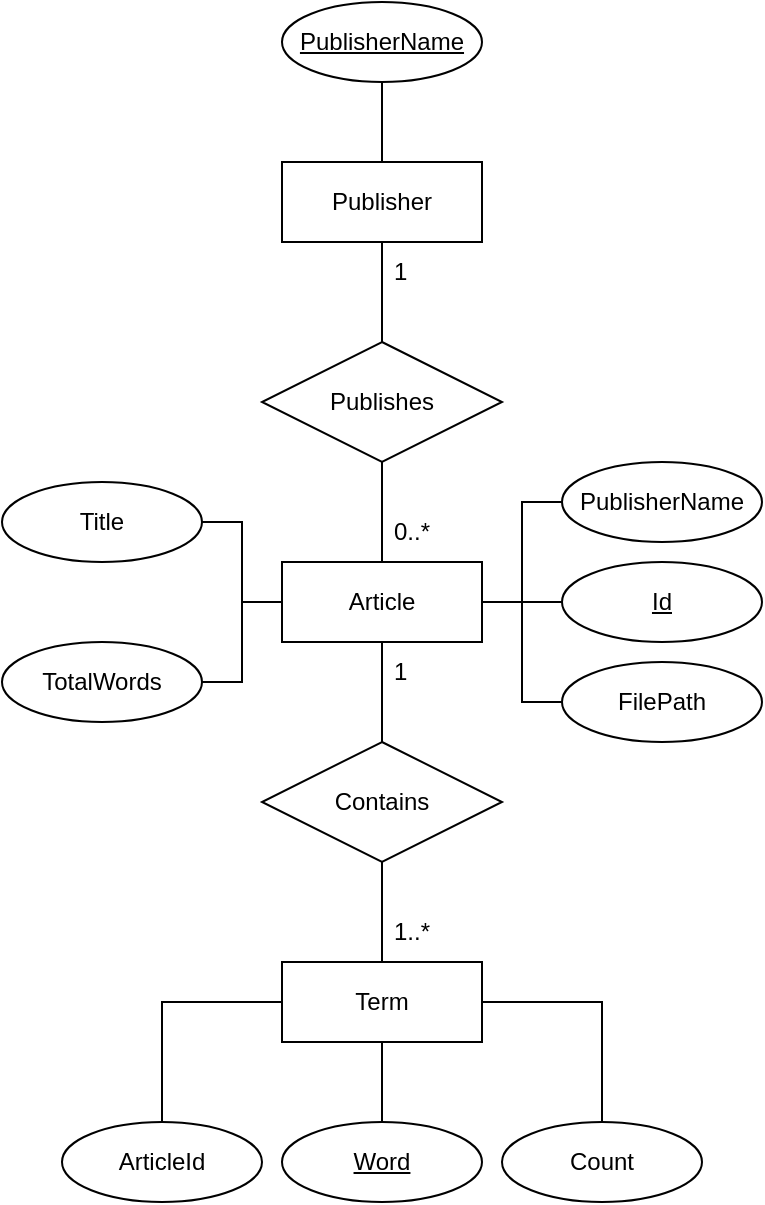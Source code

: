 <mxfile version="15.8.6" type="device"><diagram id="iaVfSRns-oHhifvdhAKD" name="Page-1"><mxGraphModel dx="1018" dy="690" grid="1" gridSize="10" guides="1" tooltips="1" connect="1" arrows="1" fold="1" page="1" pageScale="1" pageWidth="827" pageHeight="1169" math="0" shadow="0"><root><mxCell id="0"/><mxCell id="1" parent="0"/><mxCell id="DSPH9k_pNdVioDx0KP_c-21" style="edgeStyle=orthogonalEdgeStyle;rounded=0;orthogonalLoop=1;jettySize=auto;html=1;entryX=1;entryY=0.5;entryDx=0;entryDy=0;endArrow=none;endFill=0;" edge="1" parent="1" source="DSPH9k_pNdVioDx0KP_c-1" target="DSPH9k_pNdVioDx0KP_c-16"><mxGeometry relative="1" as="geometry"/></mxCell><mxCell id="DSPH9k_pNdVioDx0KP_c-22" style="edgeStyle=orthogonalEdgeStyle;rounded=0;orthogonalLoop=1;jettySize=auto;html=1;entryX=1;entryY=0.5;entryDx=0;entryDy=0;endArrow=none;endFill=0;" edge="1" parent="1" source="DSPH9k_pNdVioDx0KP_c-1" target="DSPH9k_pNdVioDx0KP_c-14"><mxGeometry relative="1" as="geometry"/></mxCell><mxCell id="DSPH9k_pNdVioDx0KP_c-32" style="edgeStyle=orthogonalEdgeStyle;rounded=0;orthogonalLoop=1;jettySize=auto;html=1;entryX=0;entryY=0.5;entryDx=0;entryDy=0;endArrow=none;endFill=0;" edge="1" parent="1" source="DSPH9k_pNdVioDx0KP_c-1" target="DSPH9k_pNdVioDx0KP_c-18"><mxGeometry relative="1" as="geometry"/></mxCell><mxCell id="DSPH9k_pNdVioDx0KP_c-34" style="edgeStyle=orthogonalEdgeStyle;rounded=0;orthogonalLoop=1;jettySize=auto;html=1;entryX=0;entryY=0.5;entryDx=0;entryDy=0;endArrow=none;endFill=0;" edge="1" parent="1" source="DSPH9k_pNdVioDx0KP_c-1" target="DSPH9k_pNdVioDx0KP_c-17"><mxGeometry relative="1" as="geometry"/></mxCell><mxCell id="DSPH9k_pNdVioDx0KP_c-35" style="edgeStyle=orthogonalEdgeStyle;rounded=0;orthogonalLoop=1;jettySize=auto;html=1;entryX=0;entryY=0.5;entryDx=0;entryDy=0;endArrow=none;endFill=0;" edge="1" parent="1" source="DSPH9k_pNdVioDx0KP_c-1" target="DSPH9k_pNdVioDx0KP_c-15"><mxGeometry relative="1" as="geometry"/></mxCell><mxCell id="DSPH9k_pNdVioDx0KP_c-1" value="Article" style="whiteSpace=wrap;html=1;align=center;" vertex="1" parent="1"><mxGeometry x="360" y="280" width="100" height="40" as="geometry"/></mxCell><mxCell id="DSPH9k_pNdVioDx0KP_c-27" style="edgeStyle=orthogonalEdgeStyle;rounded=0;orthogonalLoop=1;jettySize=auto;html=1;entryX=0.5;entryY=1;entryDx=0;entryDy=0;endArrow=none;endFill=0;" edge="1" parent="1" source="DSPH9k_pNdVioDx0KP_c-2" target="DSPH9k_pNdVioDx0KP_c-26"><mxGeometry relative="1" as="geometry"/></mxCell><mxCell id="DSPH9k_pNdVioDx0KP_c-36" style="edgeStyle=orthogonalEdgeStyle;rounded=0;orthogonalLoop=1;jettySize=auto;html=1;entryX=0.5;entryY=0;entryDx=0;entryDy=0;endArrow=none;endFill=0;" edge="1" parent="1" source="DSPH9k_pNdVioDx0KP_c-2" target="DSPH9k_pNdVioDx0KP_c-31"><mxGeometry relative="1" as="geometry"/></mxCell><mxCell id="DSPH9k_pNdVioDx0KP_c-2" value="Publisher" style="whiteSpace=wrap;html=1;align=center;" vertex="1" parent="1"><mxGeometry x="360" y="80" width="100" height="40" as="geometry"/></mxCell><mxCell id="DSPH9k_pNdVioDx0KP_c-9" style="edgeStyle=orthogonalEdgeStyle;rounded=0;orthogonalLoop=1;jettySize=auto;html=1;entryX=0.5;entryY=0;entryDx=0;entryDy=0;endArrow=none;endFill=0;" edge="1" parent="1" source="DSPH9k_pNdVioDx0KP_c-3" target="DSPH9k_pNdVioDx0KP_c-7"><mxGeometry relative="1" as="geometry"/></mxCell><mxCell id="DSPH9k_pNdVioDx0KP_c-10" style="edgeStyle=orthogonalEdgeStyle;rounded=0;orthogonalLoop=1;jettySize=auto;html=1;entryX=0.5;entryY=0;entryDx=0;entryDy=0;endArrow=none;endFill=0;" edge="1" parent="1" source="DSPH9k_pNdVioDx0KP_c-3" target="DSPH9k_pNdVioDx0KP_c-6"><mxGeometry relative="1" as="geometry"/></mxCell><mxCell id="DSPH9k_pNdVioDx0KP_c-13" style="edgeStyle=orthogonalEdgeStyle;rounded=0;orthogonalLoop=1;jettySize=auto;html=1;entryX=0.5;entryY=0;entryDx=0;entryDy=0;endArrow=none;endFill=0;" edge="1" parent="1" source="DSPH9k_pNdVioDx0KP_c-3" target="DSPH9k_pNdVioDx0KP_c-8"><mxGeometry relative="1" as="geometry"/></mxCell><mxCell id="DSPH9k_pNdVioDx0KP_c-29" style="edgeStyle=orthogonalEdgeStyle;rounded=0;orthogonalLoop=1;jettySize=auto;html=1;entryX=0.5;entryY=1;entryDx=0;entryDy=0;endArrow=none;endFill=0;" edge="1" parent="1" source="DSPH9k_pNdVioDx0KP_c-3" target="DSPH9k_pNdVioDx0KP_c-28"><mxGeometry relative="1" as="geometry"/></mxCell><mxCell id="DSPH9k_pNdVioDx0KP_c-3" value="Term" style="whiteSpace=wrap;html=1;align=center;" vertex="1" parent="1"><mxGeometry x="360" y="480" width="100" height="40" as="geometry"/></mxCell><mxCell id="DSPH9k_pNdVioDx0KP_c-6" value="ArticleId" style="ellipse;whiteSpace=wrap;html=1;align=center;" vertex="1" parent="1"><mxGeometry x="250" y="560" width="100" height="40" as="geometry"/></mxCell><mxCell id="DSPH9k_pNdVioDx0KP_c-7" value="&lt;u&gt;Word&lt;/u&gt;" style="ellipse;whiteSpace=wrap;html=1;align=center;" vertex="1" parent="1"><mxGeometry x="360" y="560" width="100" height="40" as="geometry"/></mxCell><mxCell id="DSPH9k_pNdVioDx0KP_c-8" value="Count" style="ellipse;whiteSpace=wrap;html=1;align=center;" vertex="1" parent="1"><mxGeometry x="470" y="560" width="100" height="40" as="geometry"/></mxCell><mxCell id="DSPH9k_pNdVioDx0KP_c-14" value="TotalWords" style="ellipse;whiteSpace=wrap;html=1;align=center;" vertex="1" parent="1"><mxGeometry x="220" y="320" width="100" height="40" as="geometry"/></mxCell><mxCell id="DSPH9k_pNdVioDx0KP_c-15" value="FilePath" style="ellipse;whiteSpace=wrap;html=1;align=center;" vertex="1" parent="1"><mxGeometry x="500" y="330" width="100" height="40" as="geometry"/></mxCell><mxCell id="DSPH9k_pNdVioDx0KP_c-16" value="Title" style="ellipse;whiteSpace=wrap;html=1;align=center;" vertex="1" parent="1"><mxGeometry x="220" y="240" width="100" height="40" as="geometry"/></mxCell><mxCell id="DSPH9k_pNdVioDx0KP_c-17" value="PublisherName" style="ellipse;whiteSpace=wrap;html=1;align=center;" vertex="1" parent="1"><mxGeometry x="500" y="230" width="100" height="40" as="geometry"/></mxCell><mxCell id="DSPH9k_pNdVioDx0KP_c-18" value="&lt;u&gt;Id&lt;/u&gt;" style="ellipse;whiteSpace=wrap;html=1;align=center;" vertex="1" parent="1"><mxGeometry x="500" y="280" width="100" height="40" as="geometry"/></mxCell><mxCell id="DSPH9k_pNdVioDx0KP_c-26" value="&lt;u&gt;PublisherName&lt;/u&gt;" style="ellipse;whiteSpace=wrap;html=1;align=center;" vertex="1" parent="1"><mxGeometry x="360" width="100" height="40" as="geometry"/></mxCell><mxCell id="DSPH9k_pNdVioDx0KP_c-30" style="edgeStyle=orthogonalEdgeStyle;rounded=0;orthogonalLoop=1;jettySize=auto;html=1;entryX=0.5;entryY=1;entryDx=0;entryDy=0;endArrow=none;endFill=0;" edge="1" parent="1" source="DSPH9k_pNdVioDx0KP_c-28" target="DSPH9k_pNdVioDx0KP_c-1"><mxGeometry relative="1" as="geometry"/></mxCell><mxCell id="DSPH9k_pNdVioDx0KP_c-28" value="Contains" style="shape=rhombus;perimeter=rhombusPerimeter;whiteSpace=wrap;html=1;align=center;" vertex="1" parent="1"><mxGeometry x="350" y="370" width="120" height="60" as="geometry"/></mxCell><mxCell id="DSPH9k_pNdVioDx0KP_c-37" style="edgeStyle=orthogonalEdgeStyle;rounded=0;orthogonalLoop=1;jettySize=auto;html=1;entryX=0.5;entryY=0;entryDx=0;entryDy=0;endArrow=none;endFill=0;" edge="1" parent="1" source="DSPH9k_pNdVioDx0KP_c-31" target="DSPH9k_pNdVioDx0KP_c-1"><mxGeometry relative="1" as="geometry"/></mxCell><mxCell id="DSPH9k_pNdVioDx0KP_c-31" value="Publishes" style="shape=rhombus;perimeter=rhombusPerimeter;whiteSpace=wrap;html=1;align=center;" vertex="1" parent="1"><mxGeometry x="350" y="170" width="120" height="60" as="geometry"/></mxCell><mxCell id="DSPH9k_pNdVioDx0KP_c-38" value="0..*" style="text;html=1;strokeColor=none;fillColor=none;align=left;verticalAlign=middle;whiteSpace=wrap;rounded=0;" vertex="1" parent="1"><mxGeometry x="414" y="250" width="50" height="30" as="geometry"/></mxCell><mxCell id="DSPH9k_pNdVioDx0KP_c-39" value="1" style="text;html=1;strokeColor=none;fillColor=none;align=left;verticalAlign=middle;whiteSpace=wrap;rounded=0;" vertex="1" parent="1"><mxGeometry x="414" y="120" width="50" height="30" as="geometry"/></mxCell><mxCell id="DSPH9k_pNdVioDx0KP_c-41" style="edgeStyle=orthogonalEdgeStyle;rounded=0;orthogonalLoop=1;jettySize=auto;html=1;exitX=0.5;exitY=1;exitDx=0;exitDy=0;endArrow=none;endFill=0;" edge="1" parent="1" source="DSPH9k_pNdVioDx0KP_c-38" target="DSPH9k_pNdVioDx0KP_c-38"><mxGeometry relative="1" as="geometry"/></mxCell><mxCell id="DSPH9k_pNdVioDx0KP_c-42" value="1..*" style="text;html=1;strokeColor=none;fillColor=none;align=left;verticalAlign=middle;whiteSpace=wrap;rounded=0;" vertex="1" parent="1"><mxGeometry x="414" y="450" width="50" height="30" as="geometry"/></mxCell><mxCell id="DSPH9k_pNdVioDx0KP_c-43" value="1" style="text;html=1;strokeColor=none;fillColor=none;align=left;verticalAlign=middle;whiteSpace=wrap;rounded=0;" vertex="1" parent="1"><mxGeometry x="414" y="320" width="50" height="30" as="geometry"/></mxCell></root></mxGraphModel></diagram></mxfile>